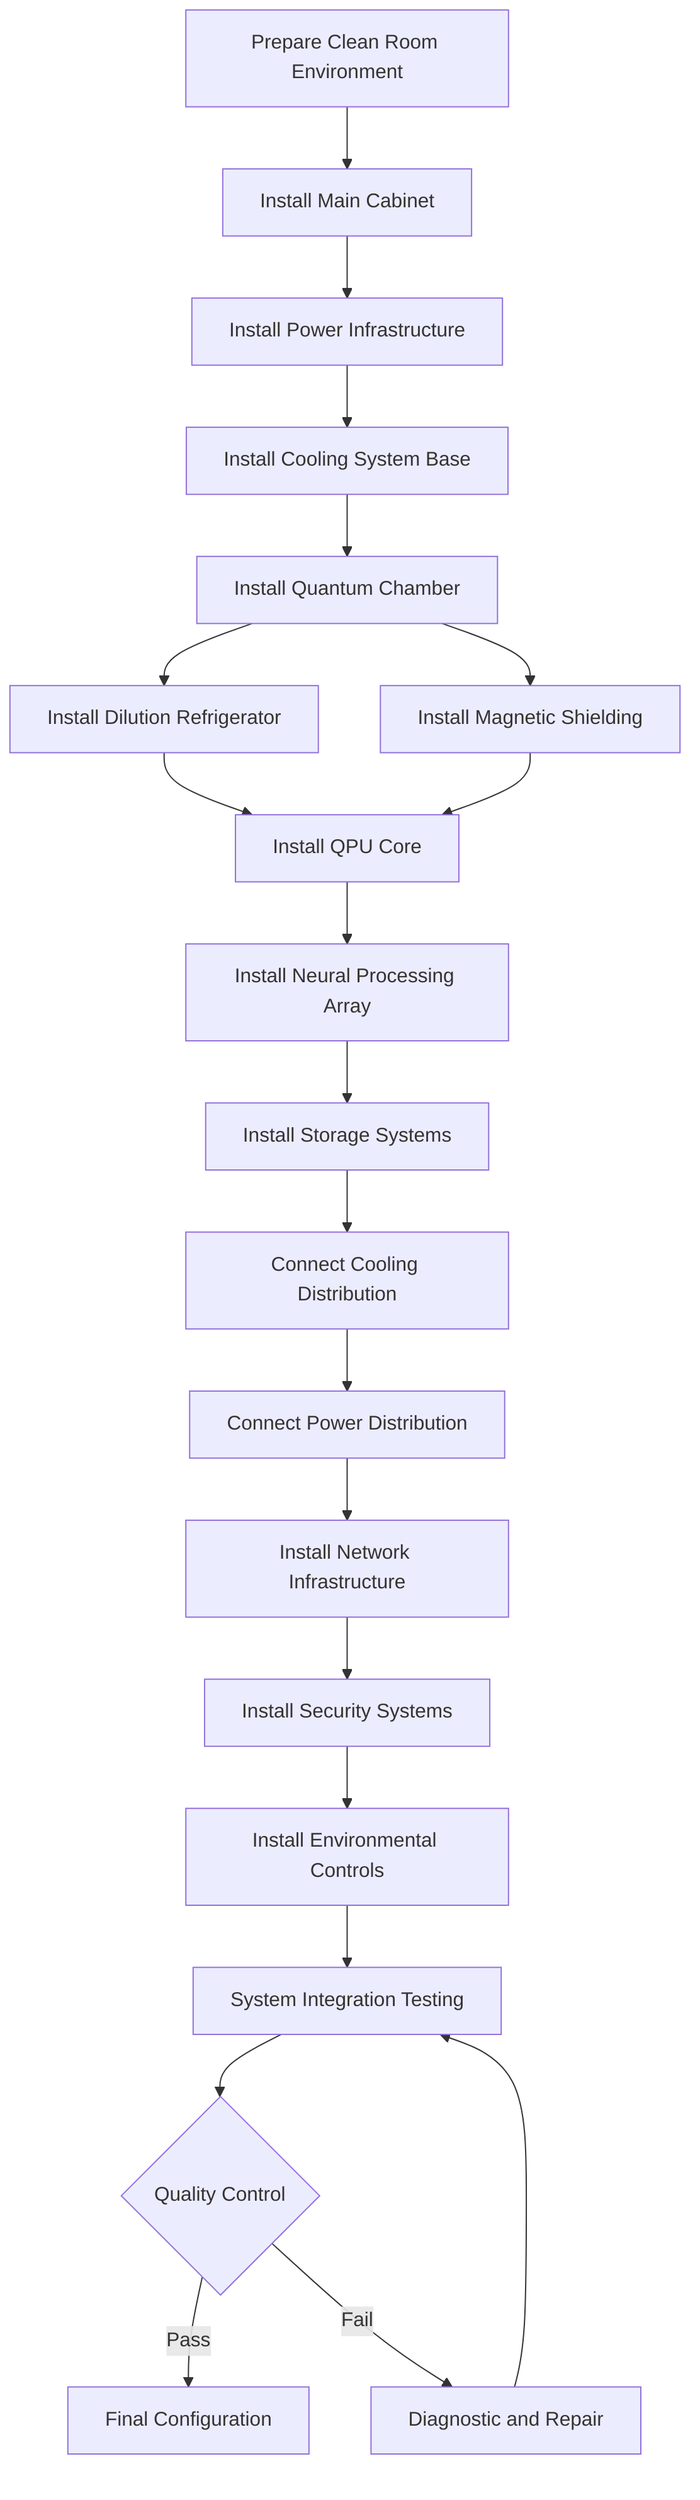 graph TD
    A[Prepare Clean Room Environment] --> B[Install Main Cabinet]
    B --> C[Install Power Infrastructure]
    C --> D[Install Cooling System Base]
    D --> E[Install Quantum Chamber]
    
    E --> F[Install Dilution Refrigerator]
    E --> G[Install Magnetic Shielding]
    
    F & G --> H[Install QPU Core]
    
    H --> I[Install Neural Processing Array]
    I --> J[Install Storage Systems]
    
    J --> K[Connect Cooling Distribution]
    K --> L[Connect Power Distribution]
    
    L --> M[Install Network Infrastructure]
    M --> N[Install Security Systems]
    
    N --> O[Install Environmental Controls]
    O --> P[System Integration Testing]
    
    P --> Q{Quality Control}
    Q -->|Pass| R[Final Configuration]
    Q -->|Fail| S[Diagnostic and Repair]
    S --> P